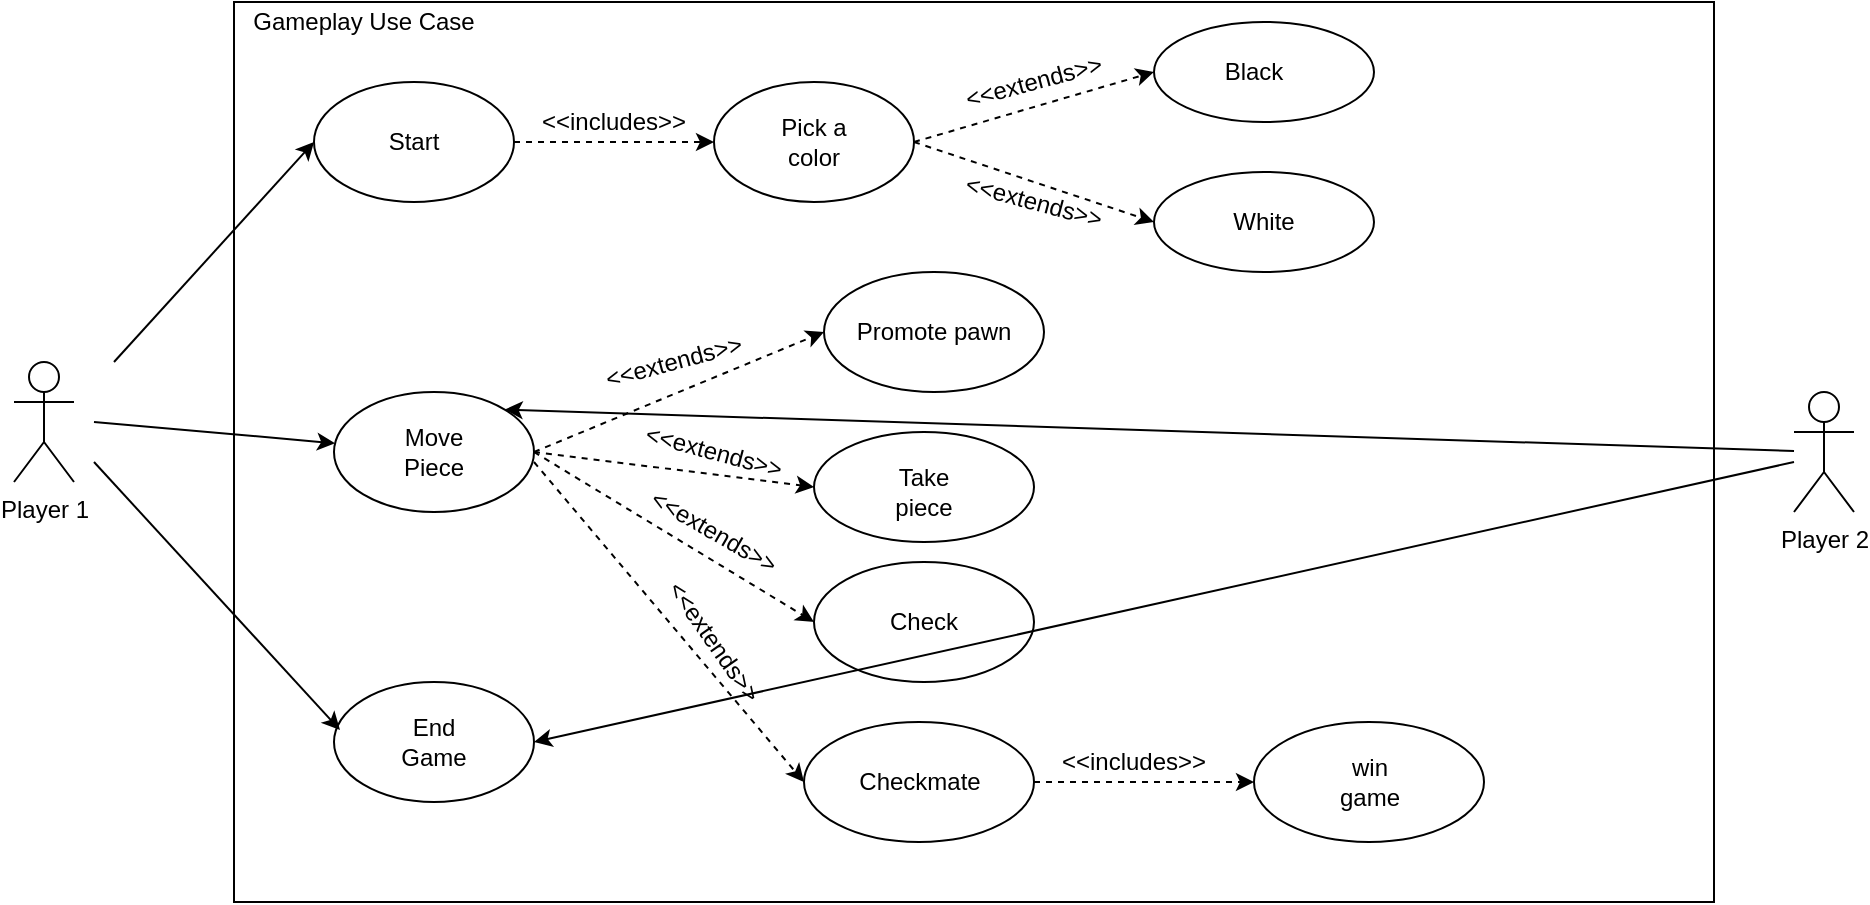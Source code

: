 <mxfile version="12.9.14"><diagram id="4fRf1pn4_OVAjgvJCcAY" name="Page-1"><mxGraphModel dx="1186" dy="710" grid="1" gridSize="10" guides="1" tooltips="1" connect="1" arrows="1" fold="1" page="1" pageScale="1" pageWidth="1169" pageHeight="826" math="0" shadow="0"><root><mxCell id="0"/><mxCell id="1" parent="0"/><mxCell id="SHprslmhkisR3tBLoER1-1" value="Player 1" style="shape=umlActor;verticalLabelPosition=bottom;labelBackgroundColor=#ffffff;verticalAlign=top;html=1;outlineConnect=0;" vertex="1" parent="1"><mxGeometry x="70" y="350" width="30" height="60" as="geometry"/></mxCell><mxCell id="SHprslmhkisR3tBLoER1-13" value="" style="rounded=0;whiteSpace=wrap;html=1;" vertex="1" parent="1"><mxGeometry x="180" y="170" width="740" height="450" as="geometry"/></mxCell><mxCell id="SHprslmhkisR3tBLoER1-14" value="" style="ellipse;whiteSpace=wrap;html=1;" vertex="1" parent="1"><mxGeometry x="220" y="210" width="100" height="60" as="geometry"/></mxCell><mxCell id="SHprslmhkisR3tBLoER1-15" value="Start" style="text;html=1;strokeColor=none;fillColor=none;align=center;verticalAlign=middle;whiteSpace=wrap;rounded=0;" vertex="1" parent="1"><mxGeometry x="250" y="230" width="40" height="20" as="geometry"/></mxCell><mxCell id="SHprslmhkisR3tBLoER1-19" value="" style="endArrow=classic;html=1;dashed=1;exitX=1;exitY=0.5;exitDx=0;exitDy=0;entryX=0;entryY=0.5;entryDx=0;entryDy=0;" edge="1" parent="1" source="SHprslmhkisR3tBLoER1-14" target="SHprslmhkisR3tBLoER1-20"><mxGeometry width="50" height="50" relative="1" as="geometry"><mxPoint x="560" y="390" as="sourcePoint"/><mxPoint x="610" y="340" as="targetPoint"/></mxGeometry></mxCell><mxCell id="SHprslmhkisR3tBLoER1-20" value="" style="ellipse;whiteSpace=wrap;html=1;" vertex="1" parent="1"><mxGeometry x="420" y="210" width="100" height="60" as="geometry"/></mxCell><mxCell id="SHprslmhkisR3tBLoER1-21" value="Pick a color" style="text;html=1;strokeColor=none;fillColor=none;align=center;verticalAlign=middle;whiteSpace=wrap;rounded=0;" vertex="1" parent="1"><mxGeometry x="450" y="230" width="40" height="20" as="geometry"/></mxCell><mxCell id="SHprslmhkisR3tBLoER1-22" value="&amp;lt;&amp;lt;includes&amp;gt;&amp;gt;" style="text;html=1;strokeColor=none;fillColor=none;align=center;verticalAlign=middle;whiteSpace=wrap;rounded=0;" vertex="1" parent="1"><mxGeometry x="350" y="220" width="40" height="20" as="geometry"/></mxCell><mxCell id="SHprslmhkisR3tBLoER1-23" value="" style="ellipse;whiteSpace=wrap;html=1;" vertex="1" parent="1"><mxGeometry x="230" y="365" width="100" height="60" as="geometry"/></mxCell><mxCell id="SHprslmhkisR3tBLoER1-24" value="Move Piece" style="text;html=1;strokeColor=none;fillColor=none;align=center;verticalAlign=middle;whiteSpace=wrap;rounded=0;" vertex="1" parent="1"><mxGeometry x="260" y="385" width="40" height="20" as="geometry"/></mxCell><mxCell id="SHprslmhkisR3tBLoER1-25" value="" style="ellipse;whiteSpace=wrap;html=1;" vertex="1" parent="1"><mxGeometry x="230" y="510" width="100" height="60" as="geometry"/></mxCell><mxCell id="SHprslmhkisR3tBLoER1-26" value="End Game" style="text;html=1;strokeColor=none;fillColor=none;align=center;verticalAlign=middle;whiteSpace=wrap;rounded=0;" vertex="1" parent="1"><mxGeometry x="260" y="530" width="40" height="20" as="geometry"/></mxCell><mxCell id="SHprslmhkisR3tBLoER1-28" value="" style="ellipse;whiteSpace=wrap;html=1;" vertex="1" parent="1"><mxGeometry x="475" y="305" width="110" height="60" as="geometry"/></mxCell><mxCell id="SHprslmhkisR3tBLoER1-30" value="" style="ellipse;whiteSpace=wrap;html=1;" vertex="1" parent="1"><mxGeometry x="470" y="385" width="110" height="55" as="geometry"/></mxCell><mxCell id="SHprslmhkisR3tBLoER1-31" value="" style="ellipse;whiteSpace=wrap;html=1;" vertex="1" parent="1"><mxGeometry x="470" y="450" width="110" height="60" as="geometry"/></mxCell><mxCell id="SHprslmhkisR3tBLoER1-32" value="" style="ellipse;whiteSpace=wrap;html=1;" vertex="1" parent="1"><mxGeometry x="465" y="530" width="115" height="60" as="geometry"/></mxCell><mxCell id="SHprslmhkisR3tBLoER1-33" value="Player 2" style="shape=umlActor;verticalLabelPosition=bottom;labelBackgroundColor=#ffffff;verticalAlign=top;html=1;outlineConnect=0;" vertex="1" parent="1"><mxGeometry x="960" y="365" width="30" height="60" as="geometry"/></mxCell><mxCell id="SHprslmhkisR3tBLoER1-34" value="" style="ellipse;whiteSpace=wrap;html=1;" vertex="1" parent="1"><mxGeometry x="640" y="180" width="110" height="50" as="geometry"/></mxCell><mxCell id="SHprslmhkisR3tBLoER1-35" value="" style="ellipse;whiteSpace=wrap;html=1;" vertex="1" parent="1"><mxGeometry x="640" y="255" width="110" height="50" as="geometry"/></mxCell><mxCell id="SHprslmhkisR3tBLoER1-36" value="Black" style="text;html=1;strokeColor=none;fillColor=none;align=center;verticalAlign=middle;whiteSpace=wrap;rounded=0;" vertex="1" parent="1"><mxGeometry x="670" y="195" width="40" height="20" as="geometry"/></mxCell><mxCell id="SHprslmhkisR3tBLoER1-37" value="White" style="text;html=1;strokeColor=none;fillColor=none;align=center;verticalAlign=middle;whiteSpace=wrap;rounded=0;" vertex="1" parent="1"><mxGeometry x="675" y="270" width="40" height="20" as="geometry"/></mxCell><mxCell id="SHprslmhkisR3tBLoER1-38" value="" style="endArrow=classic;html=1;dashed=1;exitX=1;exitY=0.5;exitDx=0;exitDy=0;entryX=0;entryY=0.5;entryDx=0;entryDy=0;" edge="1" parent="1" source="SHprslmhkisR3tBLoER1-20" target="SHprslmhkisR3tBLoER1-34"><mxGeometry width="50" height="50" relative="1" as="geometry"><mxPoint x="560" y="390" as="sourcePoint"/><mxPoint x="610" y="340" as="targetPoint"/></mxGeometry></mxCell><mxCell id="SHprslmhkisR3tBLoER1-39" value="" style="endArrow=classic;html=1;dashed=1;exitX=1;exitY=0.5;exitDx=0;exitDy=0;entryX=0;entryY=0.5;entryDx=0;entryDy=0;" edge="1" parent="1" source="SHprslmhkisR3tBLoER1-20" target="SHprslmhkisR3tBLoER1-35"><mxGeometry width="50" height="50" relative="1" as="geometry"><mxPoint x="560" y="390" as="sourcePoint"/><mxPoint x="610" y="340" as="targetPoint"/></mxGeometry></mxCell><mxCell id="SHprslmhkisR3tBLoER1-40" value="&amp;lt;&amp;lt;extends&amp;gt;&amp;gt;" style="text;html=1;strokeColor=none;fillColor=none;align=center;verticalAlign=middle;whiteSpace=wrap;rounded=0;rotation=-15;" vertex="1" parent="1"><mxGeometry x="560" y="205" width="40" height="10" as="geometry"/></mxCell><mxCell id="SHprslmhkisR3tBLoER1-44" value="&amp;lt;&amp;lt;extends&amp;gt;&amp;gt;" style="text;html=1;strokeColor=none;fillColor=none;align=center;verticalAlign=middle;whiteSpace=wrap;rounded=0;rotation=15;" vertex="1" parent="1"><mxGeometry x="560" y="260" width="40" height="20" as="geometry"/></mxCell><mxCell id="SHprslmhkisR3tBLoER1-45" value="" style="endArrow=classic;html=1;dashed=1;exitX=1;exitY=0.5;exitDx=0;exitDy=0;entryX=0;entryY=0.5;entryDx=0;entryDy=0;" edge="1" parent="1" source="SHprslmhkisR3tBLoER1-23" target="SHprslmhkisR3tBLoER1-28"><mxGeometry width="50" height="50" relative="1" as="geometry"><mxPoint x="560" y="390" as="sourcePoint"/><mxPoint x="610" y="340" as="targetPoint"/></mxGeometry></mxCell><mxCell id="SHprslmhkisR3tBLoER1-46" value="" style="endArrow=classic;html=1;dashed=1;exitX=1;exitY=0.5;exitDx=0;exitDy=0;entryX=0;entryY=0.5;entryDx=0;entryDy=0;" edge="1" parent="1" source="SHprslmhkisR3tBLoER1-23" target="SHprslmhkisR3tBLoER1-30"><mxGeometry width="50" height="50" relative="1" as="geometry"><mxPoint x="560" y="390" as="sourcePoint"/><mxPoint x="610" y="340" as="targetPoint"/></mxGeometry></mxCell><mxCell id="SHprslmhkisR3tBLoER1-47" value="" style="endArrow=classic;html=1;dashed=1;exitX=1;exitY=0.5;exitDx=0;exitDy=0;entryX=0;entryY=0.5;entryDx=0;entryDy=0;" edge="1" parent="1" source="SHprslmhkisR3tBLoER1-23" target="SHprslmhkisR3tBLoER1-31"><mxGeometry width="50" height="50" relative="1" as="geometry"><mxPoint x="560" y="390" as="sourcePoint"/><mxPoint x="610" y="340" as="targetPoint"/></mxGeometry></mxCell><mxCell id="SHprslmhkisR3tBLoER1-48" value="" style="endArrow=classic;html=1;dashed=1;entryX=0;entryY=0.5;entryDx=0;entryDy=0;" edge="1" parent="1" target="SHprslmhkisR3tBLoER1-32"><mxGeometry width="50" height="50" relative="1" as="geometry"><mxPoint x="330" y="400" as="sourcePoint"/><mxPoint x="610" y="340" as="targetPoint"/></mxGeometry></mxCell><mxCell id="SHprslmhkisR3tBLoER1-49" value="&amp;lt;&amp;lt;extends&amp;gt;&amp;gt;" style="text;html=1;strokeColor=none;fillColor=none;align=center;verticalAlign=middle;whiteSpace=wrap;rounded=0;rotation=-15;" vertex="1" parent="1"><mxGeometry x="380" y="340" width="40" height="20" as="geometry"/></mxCell><mxCell id="SHprslmhkisR3tBLoER1-50" value="&amp;lt;&amp;lt;extends&amp;gt;&amp;gt;" style="text;html=1;strokeColor=none;fillColor=none;align=center;verticalAlign=middle;whiteSpace=wrap;rounded=0;rotation=15;" vertex="1" parent="1"><mxGeometry x="400" y="385" width="40" height="20" as="geometry"/></mxCell><mxCell id="SHprslmhkisR3tBLoER1-51" value="&amp;lt;&amp;lt;extends&amp;gt;&amp;gt;" style="text;html=1;strokeColor=none;fillColor=none;align=center;verticalAlign=middle;whiteSpace=wrap;rounded=0;rotation=30;" vertex="1" parent="1"><mxGeometry x="400" y="425" width="40" height="20" as="geometry"/></mxCell><mxCell id="SHprslmhkisR3tBLoER1-52" value="&amp;lt;&amp;lt;extends&amp;gt;&amp;gt;" style="text;html=1;strokeColor=none;fillColor=none;align=center;verticalAlign=middle;whiteSpace=wrap;rounded=0;rotation=55;" vertex="1" parent="1"><mxGeometry x="400" y="480" width="40" height="20" as="geometry"/></mxCell><mxCell id="SHprslmhkisR3tBLoER1-53" value="Promote pawn" style="text;html=1;strokeColor=none;fillColor=none;align=center;verticalAlign=middle;whiteSpace=wrap;rounded=0;" vertex="1" parent="1"><mxGeometry x="475" y="325" width="110" height="20" as="geometry"/></mxCell><mxCell id="SHprslmhkisR3tBLoER1-54" value="Take piece" style="text;html=1;strokeColor=none;fillColor=none;align=center;verticalAlign=middle;whiteSpace=wrap;rounded=0;" vertex="1" parent="1"><mxGeometry x="505" y="405" width="40" height="20" as="geometry"/></mxCell><mxCell id="SHprslmhkisR3tBLoER1-55" value="Check" style="text;html=1;strokeColor=none;fillColor=none;align=center;verticalAlign=middle;whiteSpace=wrap;rounded=0;" vertex="1" parent="1"><mxGeometry x="505" y="470" width="40" height="20" as="geometry"/></mxCell><mxCell id="SHprslmhkisR3tBLoER1-56" value="Checkmate" style="text;html=1;strokeColor=none;fillColor=none;align=center;verticalAlign=middle;whiteSpace=wrap;rounded=0;" vertex="1" parent="1"><mxGeometry x="502.5" y="550" width="40" height="20" as="geometry"/></mxCell><mxCell id="SHprslmhkisR3tBLoER1-61" value="" style="ellipse;whiteSpace=wrap;html=1;" vertex="1" parent="1"><mxGeometry x="690" y="530" width="115" height="60" as="geometry"/></mxCell><mxCell id="SHprslmhkisR3tBLoER1-62" value="" style="endArrow=classic;html=1;dashed=1;exitX=1;exitY=0.5;exitDx=0;exitDy=0;entryX=0;entryY=0.5;entryDx=0;entryDy=0;" edge="1" parent="1" source="SHprslmhkisR3tBLoER1-32" target="SHprslmhkisR3tBLoER1-61"><mxGeometry width="50" height="50" relative="1" as="geometry"><mxPoint x="560" y="390" as="sourcePoint"/><mxPoint x="610" y="340" as="targetPoint"/></mxGeometry></mxCell><mxCell id="SHprslmhkisR3tBLoER1-63" value="win game" style="text;html=1;strokeColor=none;fillColor=none;align=center;verticalAlign=middle;whiteSpace=wrap;rounded=0;" vertex="1" parent="1"><mxGeometry x="727.5" y="550" width="40" height="20" as="geometry"/></mxCell><mxCell id="SHprslmhkisR3tBLoER1-64" value="&amp;lt;&amp;lt;includes&amp;gt;&amp;gt;" style="text;html=1;strokeColor=none;fillColor=none;align=center;verticalAlign=middle;whiteSpace=wrap;rounded=0;" vertex="1" parent="1"><mxGeometry x="610" y="540" width="40" height="20" as="geometry"/></mxCell><mxCell id="SHprslmhkisR3tBLoER1-65" value="" style="endArrow=classic;html=1;entryX=0;entryY=0.5;entryDx=0;entryDy=0;" edge="1" parent="1" target="SHprslmhkisR3tBLoER1-14"><mxGeometry width="50" height="50" relative="1" as="geometry"><mxPoint x="120" y="350" as="sourcePoint"/><mxPoint x="610" y="340" as="targetPoint"/></mxGeometry></mxCell><mxCell id="SHprslmhkisR3tBLoER1-67" value="" style="endArrow=classic;html=1;" edge="1" parent="1" target="SHprslmhkisR3tBLoER1-23"><mxGeometry width="50" height="50" relative="1" as="geometry"><mxPoint x="110" y="380" as="sourcePoint"/><mxPoint x="610" y="340" as="targetPoint"/></mxGeometry></mxCell><mxCell id="SHprslmhkisR3tBLoER1-68" value="" style="endArrow=classic;html=1;entryX=0.03;entryY=0.4;entryDx=0;entryDy=0;entryPerimeter=0;" edge="1" parent="1" target="SHprslmhkisR3tBLoER1-25"><mxGeometry width="50" height="50" relative="1" as="geometry"><mxPoint x="110" y="400" as="sourcePoint"/><mxPoint x="610" y="340" as="targetPoint"/></mxGeometry></mxCell><mxCell id="SHprslmhkisR3tBLoER1-71" value="Gameplay Use Case" style="text;html=1;strokeColor=none;fillColor=none;align=center;verticalAlign=middle;whiteSpace=wrap;rounded=0;" vertex="1" parent="1"><mxGeometry x="180" y="170" width="130" height="20" as="geometry"/></mxCell><mxCell id="SHprslmhkisR3tBLoER1-72" value="" style="endArrow=classic;html=1;entryX=1;entryY=0;entryDx=0;entryDy=0;" edge="1" parent="1" source="SHprslmhkisR3tBLoER1-33" target="SHprslmhkisR3tBLoER1-23"><mxGeometry width="50" height="50" relative="1" as="geometry"><mxPoint x="560" y="390" as="sourcePoint"/><mxPoint x="330" y="393" as="targetPoint"/></mxGeometry></mxCell><mxCell id="SHprslmhkisR3tBLoER1-73" value="" style="endArrow=classic;html=1;entryX=1;entryY=0.5;entryDx=0;entryDy=0;" edge="1" parent="1" target="SHprslmhkisR3tBLoER1-25"><mxGeometry width="50" height="50" relative="1" as="geometry"><mxPoint x="960" y="400" as="sourcePoint"/><mxPoint x="610" y="340" as="targetPoint"/></mxGeometry></mxCell></root></mxGraphModel></diagram></mxfile>